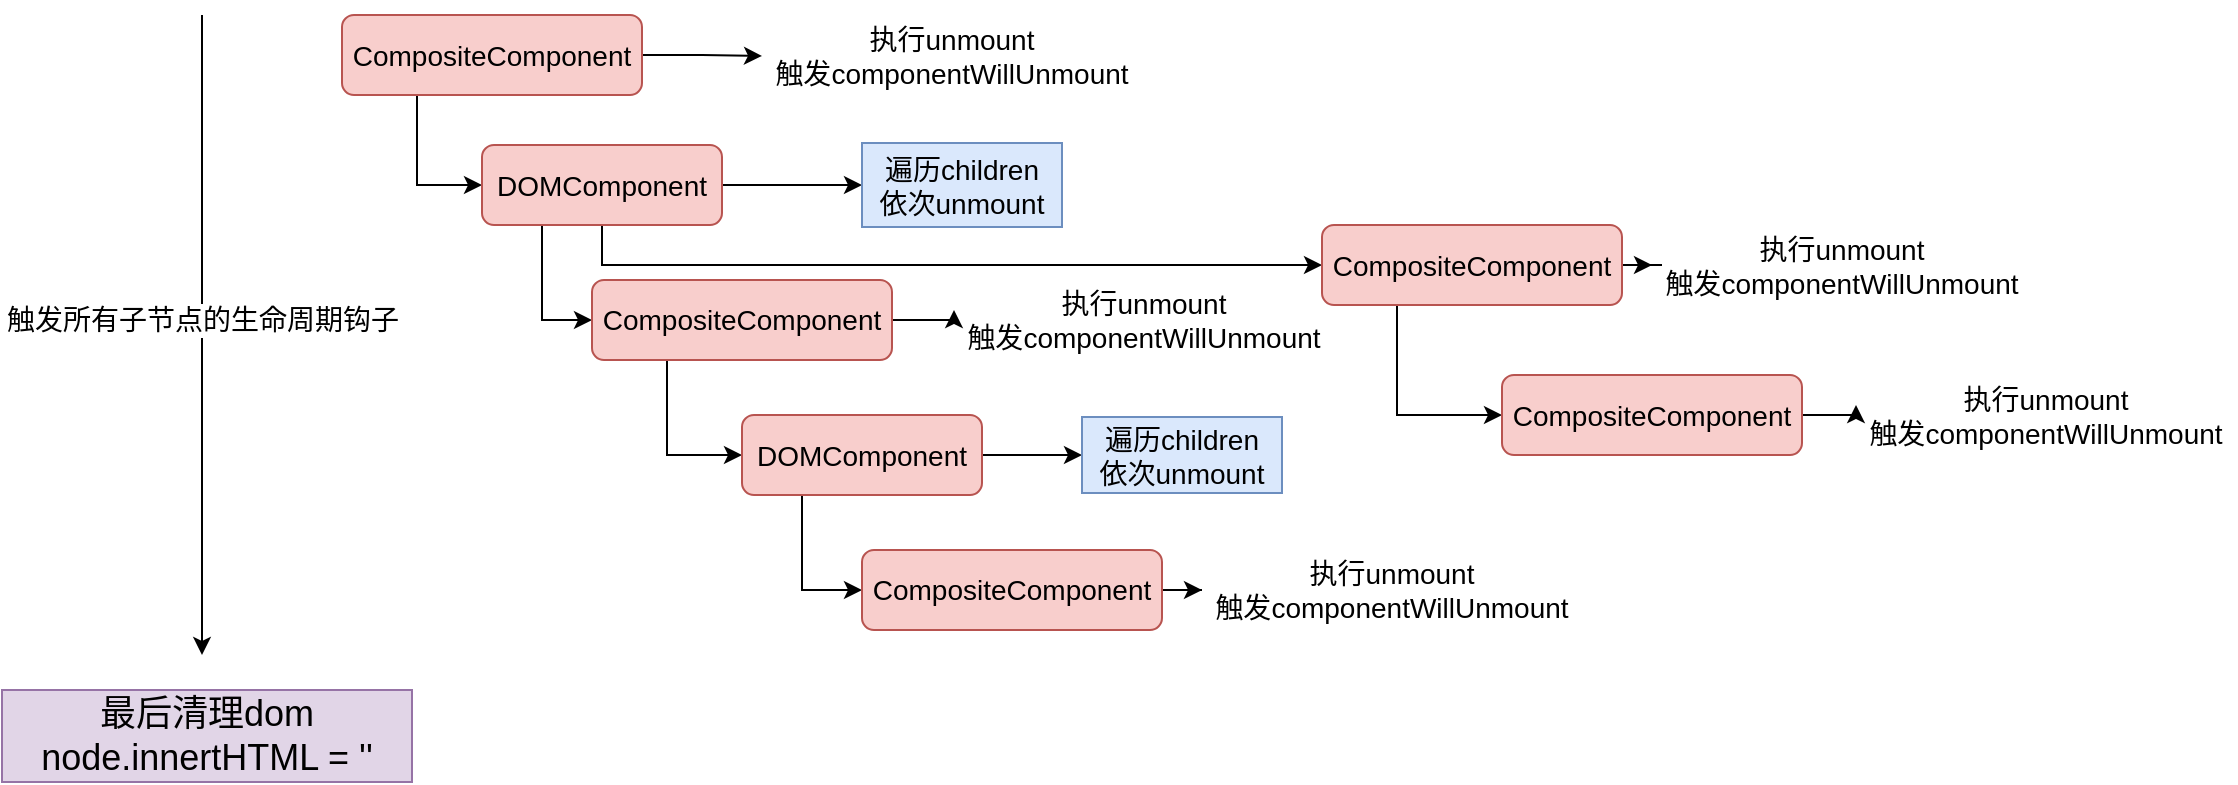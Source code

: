 <mxfile version="10.6.1" type="github"><diagram id="wafgU409nHsWusudCsGJ" name="Page-1"><mxGraphModel dx="2159" dy="755" grid="1" gridSize="10" guides="1" tooltips="1" connect="1" arrows="1" fold="1" page="1" pageScale="1" pageWidth="827" pageHeight="1169" math="0" shadow="0"><root><mxCell id="0"/><mxCell id="1" parent="0"/><mxCell id="hWNy099WVMyo1Ev0tyPh-6" style="edgeStyle=orthogonalEdgeStyle;rounded=0;orthogonalLoop=1;jettySize=auto;html=1;exitX=0.25;exitY=1;exitDx=0;exitDy=0;entryX=0;entryY=0.5;entryDx=0;entryDy=0;" edge="1" parent="1" source="hWNy099WVMyo1Ev0tyPh-1" target="hWNy099WVMyo1Ev0tyPh-2"><mxGeometry relative="1" as="geometry"/></mxCell><mxCell id="hWNy099WVMyo1Ev0tyPh-18" style="edgeStyle=orthogonalEdgeStyle;rounded=0;orthogonalLoop=1;jettySize=auto;html=1;exitX=1;exitY=0.5;exitDx=0;exitDy=0;entryX=0;entryY=0.5;entryDx=0;entryDy=0;fontSize=14;" edge="1" parent="1" source="hWNy099WVMyo1Ev0tyPh-1" target="hWNy099WVMyo1Ev0tyPh-11"><mxGeometry relative="1" as="geometry"/></mxCell><mxCell id="hWNy099WVMyo1Ev0tyPh-1" value="CompositeComponent" style="rounded=1;whiteSpace=wrap;html=1;fontSize=14;fillColor=#f8cecc;strokeColor=#b85450;" vertex="1" parent="1"><mxGeometry x="70" y="192.5" width="150" height="40" as="geometry"/></mxCell><mxCell id="hWNy099WVMyo1Ev0tyPh-7" style="edgeStyle=orthogonalEdgeStyle;rounded=0;orthogonalLoop=1;jettySize=auto;html=1;exitX=0.25;exitY=1;exitDx=0;exitDy=0;entryX=0;entryY=0.5;entryDx=0;entryDy=0;" edge="1" parent="1" source="hWNy099WVMyo1Ev0tyPh-2" target="hWNy099WVMyo1Ev0tyPh-3"><mxGeometry relative="1" as="geometry"/></mxCell><mxCell id="hWNy099WVMyo1Ev0tyPh-15" style="edgeStyle=orthogonalEdgeStyle;rounded=0;orthogonalLoop=1;jettySize=auto;html=1;exitX=0.5;exitY=1;exitDx=0;exitDy=0;entryX=0;entryY=0.5;entryDx=0;entryDy=0;fontSize=14;" edge="1" parent="1" source="hWNy099WVMyo1Ev0tyPh-2" target="hWNy099WVMyo1Ev0tyPh-14"><mxGeometry relative="1" as="geometry"><Array as="points"><mxPoint x="200" y="318"/></Array></mxGeometry></mxCell><mxCell id="hWNy099WVMyo1Ev0tyPh-20" style="edgeStyle=orthogonalEdgeStyle;rounded=0;orthogonalLoop=1;jettySize=auto;html=1;exitX=1;exitY=0.5;exitDx=0;exitDy=0;entryX=0;entryY=0.5;entryDx=0;entryDy=0;fontSize=14;" edge="1" parent="1" source="hWNy099WVMyo1Ev0tyPh-2" target="hWNy099WVMyo1Ev0tyPh-19"><mxGeometry relative="1" as="geometry"/></mxCell><mxCell id="hWNy099WVMyo1Ev0tyPh-2" value="DOMComponent" style="rounded=1;whiteSpace=wrap;html=1;fontSize=14;fillColor=#f8cecc;strokeColor=#b85450;" vertex="1" parent="1"><mxGeometry x="140" y="257.5" width="120" height="40" as="geometry"/></mxCell><mxCell id="hWNy099WVMyo1Ev0tyPh-8" style="edgeStyle=orthogonalEdgeStyle;rounded=0;orthogonalLoop=1;jettySize=auto;html=1;exitX=0.25;exitY=1;exitDx=0;exitDy=0;entryX=0;entryY=0.5;entryDx=0;entryDy=0;" edge="1" parent="1" source="hWNy099WVMyo1Ev0tyPh-3" target="hWNy099WVMyo1Ev0tyPh-4"><mxGeometry relative="1" as="geometry"/></mxCell><mxCell id="hWNy099WVMyo1Ev0tyPh-32" style="edgeStyle=orthogonalEdgeStyle;rounded=0;orthogonalLoop=1;jettySize=auto;html=1;exitX=1;exitY=0.5;exitDx=0;exitDy=0;entryX=0;entryY=0.25;entryDx=0;entryDy=0;fontSize=14;" edge="1" parent="1" source="hWNy099WVMyo1Ev0tyPh-3" target="hWNy099WVMyo1Ev0tyPh-21"><mxGeometry relative="1" as="geometry"/></mxCell><mxCell id="hWNy099WVMyo1Ev0tyPh-3" value="CompositeComponent" style="rounded=1;whiteSpace=wrap;html=1;fontSize=14;fillColor=#f8cecc;strokeColor=#b85450;" vertex="1" parent="1"><mxGeometry x="195" y="325" width="150" height="40" as="geometry"/></mxCell><mxCell id="hWNy099WVMyo1Ev0tyPh-10" style="edgeStyle=orthogonalEdgeStyle;rounded=0;orthogonalLoop=1;jettySize=auto;html=1;exitX=0.25;exitY=1;exitDx=0;exitDy=0;entryX=0;entryY=0.5;entryDx=0;entryDy=0;" edge="1" parent="1" source="hWNy099WVMyo1Ev0tyPh-4" target="hWNy099WVMyo1Ev0tyPh-9"><mxGeometry relative="1" as="geometry"/></mxCell><mxCell id="hWNy099WVMyo1Ev0tyPh-27" style="edgeStyle=orthogonalEdgeStyle;rounded=0;orthogonalLoop=1;jettySize=auto;html=1;exitX=1;exitY=0.5;exitDx=0;exitDy=0;fontSize=14;" edge="1" parent="1" source="hWNy099WVMyo1Ev0tyPh-4" target="hWNy099WVMyo1Ev0tyPh-26"><mxGeometry relative="1" as="geometry"/></mxCell><mxCell id="hWNy099WVMyo1Ev0tyPh-4" value="DOMComponent" style="rounded=1;whiteSpace=wrap;html=1;fontSize=14;fillColor=#f8cecc;strokeColor=#b85450;" vertex="1" parent="1"><mxGeometry x="270" y="392.5" width="120" height="40" as="geometry"/></mxCell><mxCell id="hWNy099WVMyo1Ev0tyPh-28" style="edgeStyle=orthogonalEdgeStyle;rounded=0;orthogonalLoop=1;jettySize=auto;html=1;exitX=1;exitY=0.5;exitDx=0;exitDy=0;fontSize=14;" edge="1" parent="1" source="hWNy099WVMyo1Ev0tyPh-9" target="hWNy099WVMyo1Ev0tyPh-22"><mxGeometry relative="1" as="geometry"/></mxCell><mxCell id="hWNy099WVMyo1Ev0tyPh-9" value="CompositeComponent" style="rounded=1;whiteSpace=wrap;html=1;fontSize=14;fillColor=#f8cecc;strokeColor=#b85450;" vertex="1" parent="1"><mxGeometry x="330" y="460" width="150" height="40" as="geometry"/></mxCell><mxCell id="hWNy099WVMyo1Ev0tyPh-11" value="执行unmount&lt;br style=&quot;font-size: 14px&quot;&gt;触发&lt;span style=&quot;font-size: 14px&quot;&gt;componentWillUnmount&lt;/span&gt;" style="text;html=1;strokeColor=none;fillColor=none;align=center;verticalAlign=middle;whiteSpace=wrap;rounded=0;fontSize=14;" vertex="1" parent="1"><mxGeometry x="280" y="203" width="190" height="20" as="geometry"/></mxCell><mxCell id="hWNy099WVMyo1Ev0tyPh-17" style="edgeStyle=orthogonalEdgeStyle;rounded=0;orthogonalLoop=1;jettySize=auto;html=1;exitX=0.25;exitY=1;exitDx=0;exitDy=0;entryX=0;entryY=0.5;entryDx=0;entryDy=0;fontSize=14;" edge="1" parent="1" source="hWNy099WVMyo1Ev0tyPh-14" target="hWNy099WVMyo1Ev0tyPh-16"><mxGeometry relative="1" as="geometry"/></mxCell><mxCell id="hWNy099WVMyo1Ev0tyPh-29" style="edgeStyle=orthogonalEdgeStyle;rounded=0;orthogonalLoop=1;jettySize=auto;html=1;exitX=1;exitY=0.5;exitDx=0;exitDy=0;fontSize=14;" edge="1" parent="1" source="hWNy099WVMyo1Ev0tyPh-14" target="hWNy099WVMyo1Ev0tyPh-23"><mxGeometry relative="1" as="geometry"/></mxCell><mxCell id="hWNy099WVMyo1Ev0tyPh-14" value="CompositeComponent" style="rounded=1;whiteSpace=wrap;html=1;fontSize=14;fillColor=#f8cecc;strokeColor=#b85450;" vertex="1" parent="1"><mxGeometry x="560" y="297.5" width="150" height="40" as="geometry"/></mxCell><mxCell id="hWNy099WVMyo1Ev0tyPh-31" style="edgeStyle=orthogonalEdgeStyle;rounded=0;orthogonalLoop=1;jettySize=auto;html=1;exitX=1;exitY=0.5;exitDx=0;exitDy=0;entryX=0;entryY=0.25;entryDx=0;entryDy=0;fontSize=14;" edge="1" parent="1" source="hWNy099WVMyo1Ev0tyPh-16" target="hWNy099WVMyo1Ev0tyPh-24"><mxGeometry relative="1" as="geometry"/></mxCell><mxCell id="hWNy099WVMyo1Ev0tyPh-16" value="CompositeComponent" style="rounded=1;whiteSpace=wrap;html=1;fontSize=14;fillColor=#f8cecc;strokeColor=#b85450;" vertex="1" parent="1"><mxGeometry x="650" y="372.5" width="150" height="40" as="geometry"/></mxCell><mxCell id="hWNy099WVMyo1Ev0tyPh-19" value="遍历children&lt;br&gt;依次unmount" style="text;html=1;strokeColor=#6c8ebf;fillColor=#dae8fc;align=center;verticalAlign=middle;whiteSpace=wrap;rounded=0;fontSize=14;" vertex="1" parent="1"><mxGeometry x="330" y="256.5" width="100" height="42" as="geometry"/></mxCell><mxCell id="hWNy099WVMyo1Ev0tyPh-21" value="执行unmount&lt;br style=&quot;font-size: 14px&quot;&gt;触发&lt;span style=&quot;font-size: 14px&quot;&gt;componentWillUnmount&lt;/span&gt;" style="text;html=1;strokeColor=none;fillColor=none;align=center;verticalAlign=middle;whiteSpace=wrap;rounded=0;fontSize=14;" vertex="1" parent="1"><mxGeometry x="376" y="335" width="190" height="20" as="geometry"/></mxCell><mxCell id="hWNy099WVMyo1Ev0tyPh-22" value="执行unmount&lt;br style=&quot;font-size: 14px&quot;&gt;触发&lt;span style=&quot;font-size: 14px&quot;&gt;componentWillUnmount&lt;/span&gt;" style="text;html=1;strokeColor=none;fillColor=none;align=center;verticalAlign=middle;whiteSpace=wrap;rounded=0;fontSize=14;" vertex="1" parent="1"><mxGeometry x="500" y="470" width="190" height="20" as="geometry"/></mxCell><mxCell id="hWNy099WVMyo1Ev0tyPh-23" value="执行unmount&lt;br style=&quot;font-size: 14px&quot;&gt;触发&lt;span style=&quot;font-size: 14px&quot;&gt;componentWillUnmount&lt;/span&gt;" style="text;html=1;strokeColor=none;fillColor=none;align=center;verticalAlign=middle;whiteSpace=wrap;rounded=0;fontSize=14;" vertex="1" parent="1"><mxGeometry x="725" y="307.5" width="190" height="20" as="geometry"/></mxCell><mxCell id="hWNy099WVMyo1Ev0tyPh-24" value="执行unmount&lt;br style=&quot;font-size: 14px&quot;&gt;触发&lt;span style=&quot;font-size: 14px&quot;&gt;componentWillUnmount&lt;/span&gt;" style="text;html=1;strokeColor=none;fillColor=none;align=center;verticalAlign=middle;whiteSpace=wrap;rounded=0;fontSize=14;" vertex="1" parent="1"><mxGeometry x="827" y="382.5" width="190" height="20" as="geometry"/></mxCell><mxCell id="hWNy099WVMyo1Ev0tyPh-26" value="遍历children&lt;br&gt;依次unmount" style="text;html=1;strokeColor=#6c8ebf;fillColor=#dae8fc;align=center;verticalAlign=middle;whiteSpace=wrap;rounded=0;fontSize=14;" vertex="1" parent="1"><mxGeometry x="440" y="393.5" width="100" height="38" as="geometry"/></mxCell><mxCell id="hWNy099WVMyo1Ev0tyPh-37" value="" style="endArrow=classic;html=1;fontSize=14;" edge="1" parent="1"><mxGeometry width="50" height="50" relative="1" as="geometry"><mxPoint y="192.5" as="sourcePoint"/><mxPoint y="512.5" as="targetPoint"/></mxGeometry></mxCell><mxCell id="hWNy099WVMyo1Ev0tyPh-38" value="触发所有子节点的生命周期钩子" style="text;html=1;resizable=0;points=[];align=center;verticalAlign=middle;labelBackgroundColor=#ffffff;fontSize=14;" vertex="1" connectable="0" parent="hWNy099WVMyo1Ev0tyPh-37"><mxGeometry x="-0.281" y="1" relative="1" as="geometry"><mxPoint x="-1" y="37.5" as="offset"/></mxGeometry></mxCell><mxCell id="hWNy099WVMyo1Ev0tyPh-40" value="最后清理dom&lt;br&gt;node.innertHTML = ''" style="text;html=1;strokeColor=#9673a6;fillColor=#e1d5e7;align=center;verticalAlign=middle;whiteSpace=wrap;rounded=0;fontSize=18;" vertex="1" parent="1"><mxGeometry x="-100" y="530" width="205" height="46" as="geometry"/></mxCell></root></mxGraphModel></diagram></mxfile>